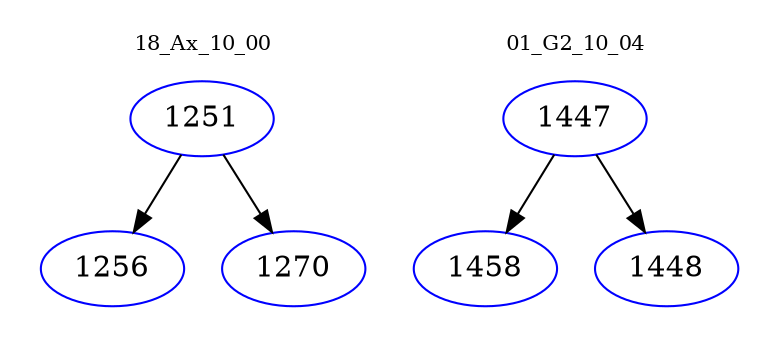 digraph{
subgraph cluster_0 {
color = white
label = "18_Ax_10_00";
fontsize=10;
T0_1251 [label="1251", color="blue"]
T0_1251 -> T0_1256 [color="black"]
T0_1256 [label="1256", color="blue"]
T0_1251 -> T0_1270 [color="black"]
T0_1270 [label="1270", color="blue"]
}
subgraph cluster_1 {
color = white
label = "01_G2_10_04";
fontsize=10;
T1_1447 [label="1447", color="blue"]
T1_1447 -> T1_1458 [color="black"]
T1_1458 [label="1458", color="blue"]
T1_1447 -> T1_1448 [color="black"]
T1_1448 [label="1448", color="blue"]
}
}
